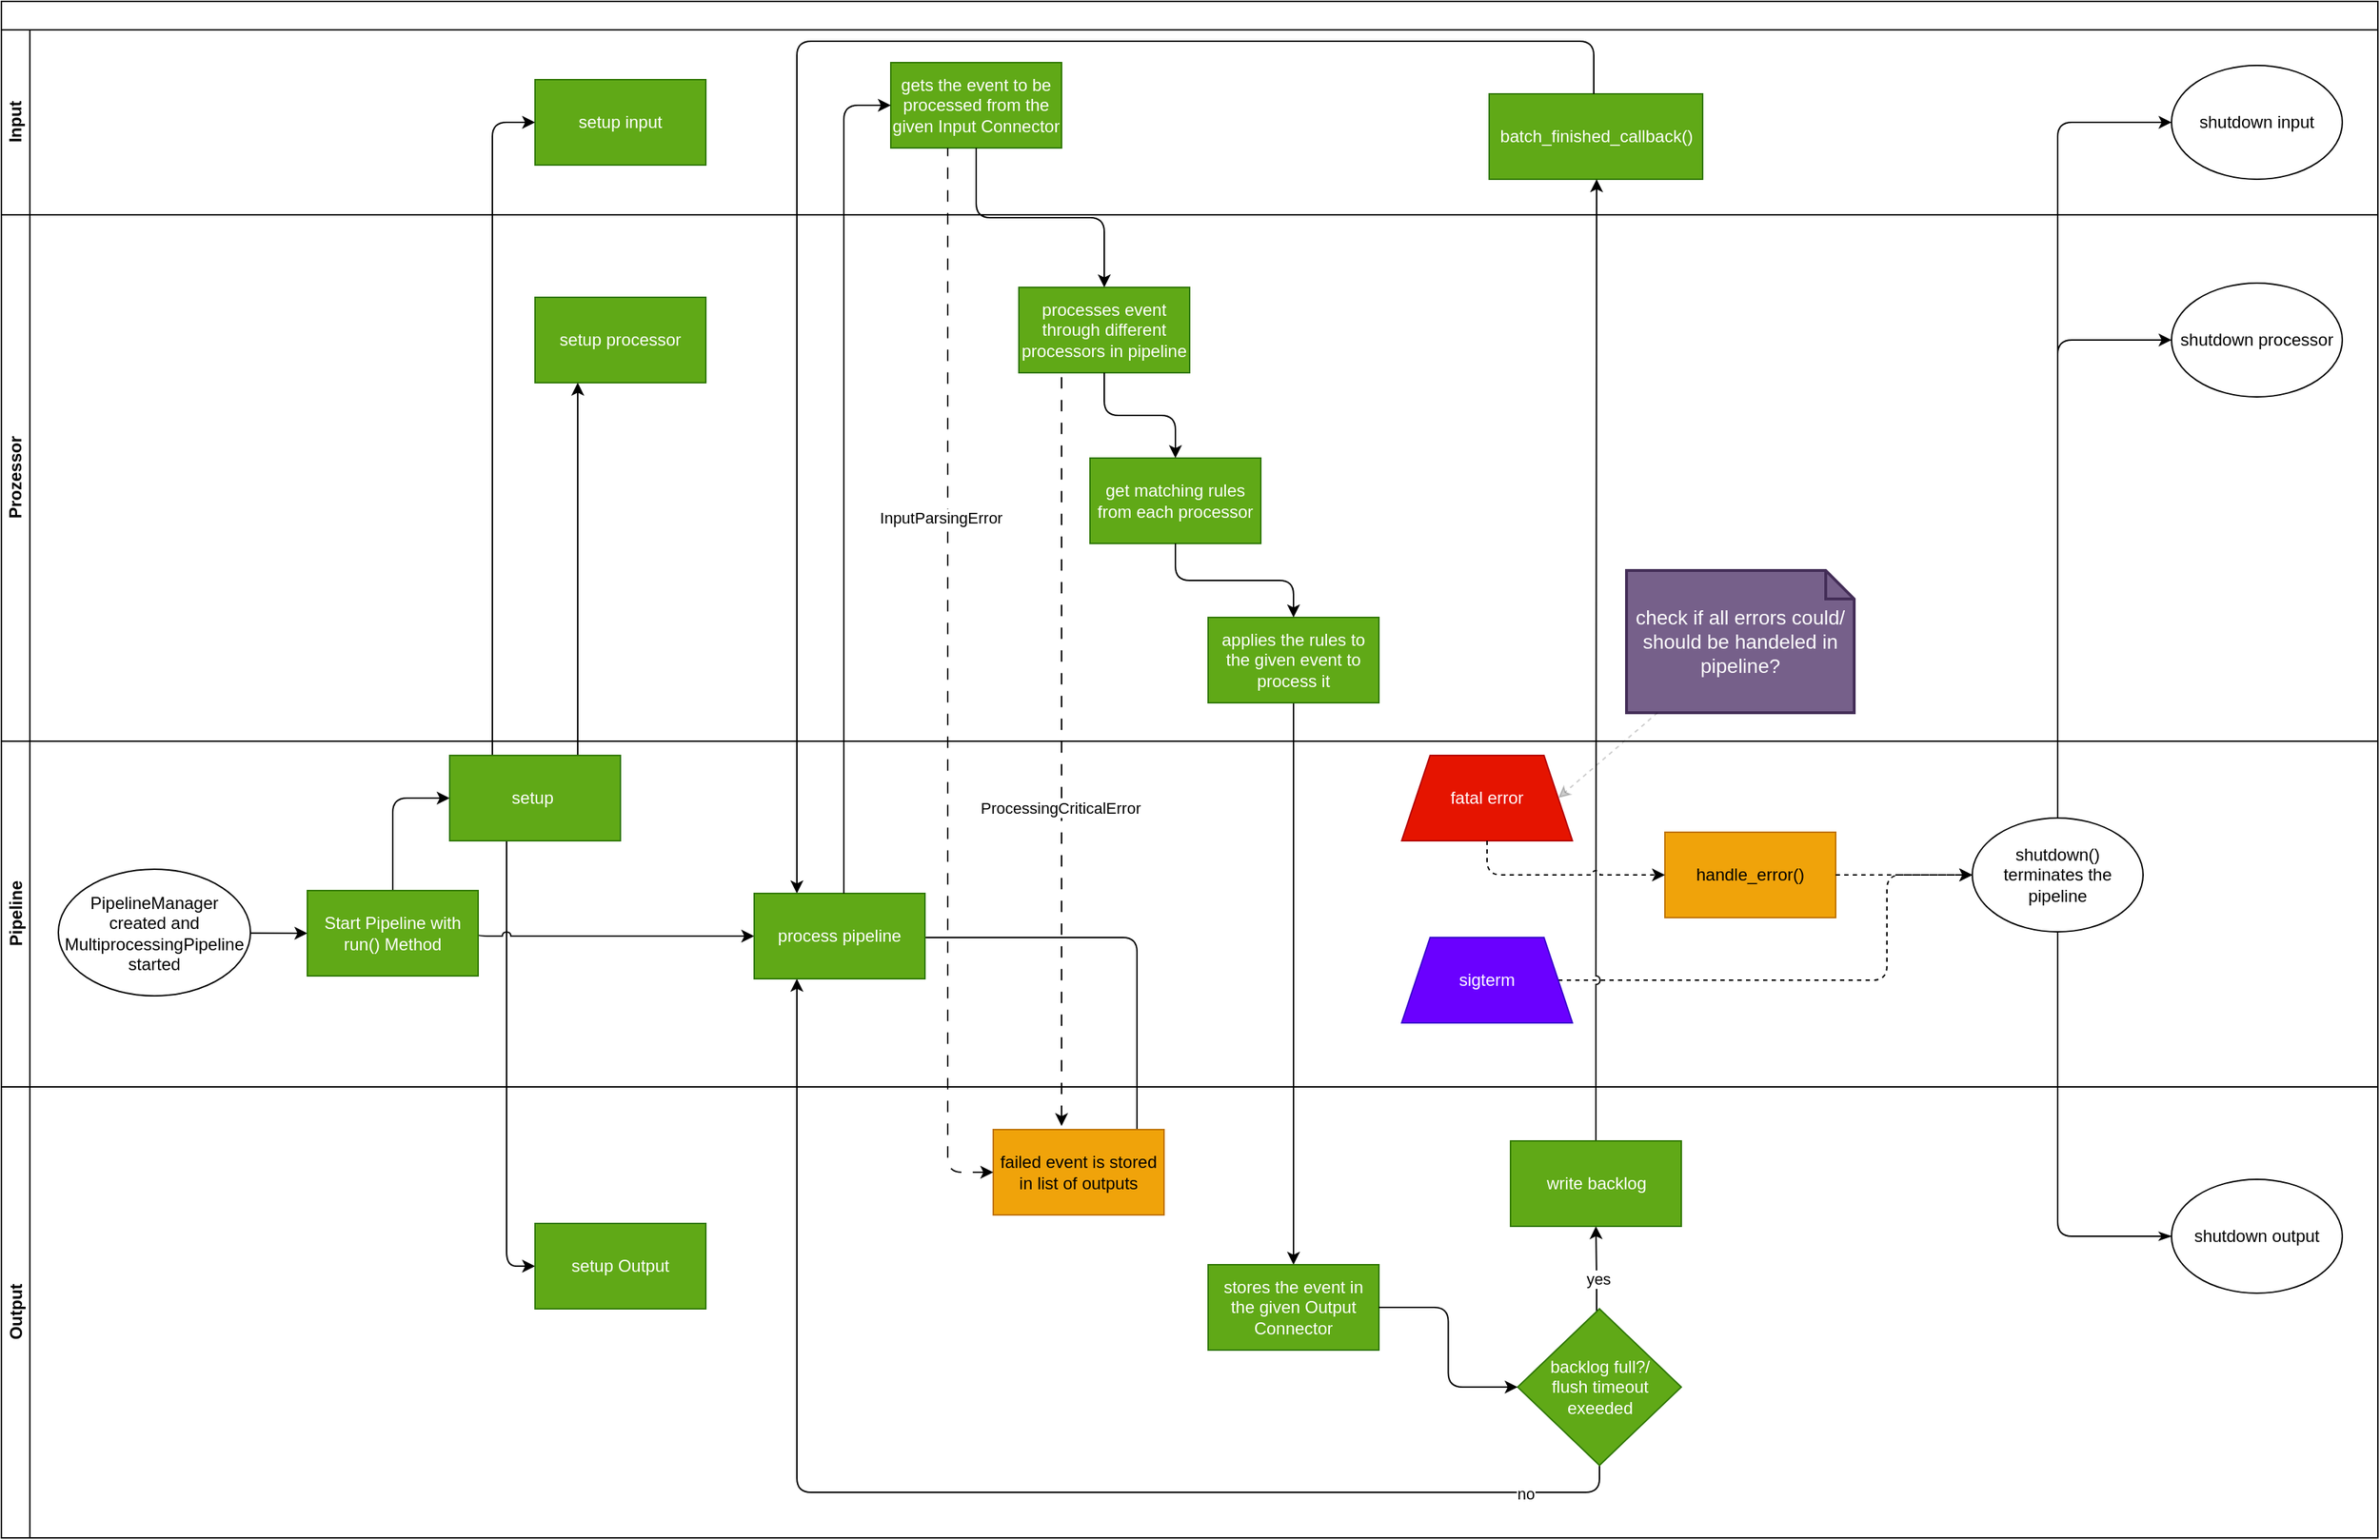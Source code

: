 <mxfile version="25.0.2">
  <diagram id="dLlubgwYXh7pxlaa3Xrq" name="Page-1">
    <mxGraphModel dx="2954" dy="1198" grid="1" gridSize="10" guides="1" tooltips="1" connect="1" arrows="1" fold="1" page="1" pageScale="1" pageWidth="850" pageHeight="1100" math="0" shadow="0">
      <root>
        <mxCell id="0" />
        <mxCell id="1" parent="0" />
        <mxCell id="28" value="&lt;br&gt;" style="swimlane;childLayout=stackLayout;resizeParent=1;resizeParentMax=0;horizontal=1;startSize=20;horizontalStack=0;html=1;" parent="1" vertex="1">
          <mxGeometry x="15" y="42" width="1670" height="1080" as="geometry">
            <mxRectangle x="15" y="41" width="40" height="30" as="alternateBounds" />
          </mxGeometry>
        </mxCell>
        <mxCell id="116" style="edgeStyle=orthogonalEdgeStyle;jumpStyle=arc;html=1;dashed=1;entryX=0;entryY=0.5;entryDx=0;entryDy=0;exitX=1;exitY=0.5;exitDx=0;exitDy=0;" parent="28" source="115" target="49" edge="1">
          <mxGeometry relative="1" as="geometry">
            <Array as="points">
              <mxPoint x="1325" y="688" />
              <mxPoint x="1325" y="614" />
            </Array>
          </mxGeometry>
        </mxCell>
        <mxCell id="29" value="Input" style="swimlane;startSize=20;horizontal=0;html=1;" parent="28" vertex="1">
          <mxGeometry y="20" width="1670" height="130" as="geometry" />
        </mxCell>
        <mxCell id="80" value="shutdown input" style="ellipse;whiteSpace=wrap;html=1;" parent="29" vertex="1">
          <mxGeometry x="1525" y="25" width="120" height="80" as="geometry" />
        </mxCell>
        <mxCell id="91" value="setup input" style="whiteSpace=wrap;html=1;fillColor=#60a917;strokeColor=#2D7600;fontColor=#ffffff;rounded=0;" parent="29" vertex="1">
          <mxGeometry x="375" y="35" width="120" height="60" as="geometry" />
        </mxCell>
        <mxCell id="113" value="batch_finished_callback()" style="rounded=0;whiteSpace=wrap;html=1;fillColor=#60a917;fontColor=#ffffff;strokeColor=#2D7600;" parent="29" vertex="1">
          <mxGeometry x="1045.5" y="45" width="150" height="60" as="geometry" />
        </mxCell>
        <mxCell id="34" value="gets the event to be processed from the given Input Connector" style="whiteSpace=wrap;html=1;fillColor=#60a917;fontColor=#ffffff;strokeColor=#2D7600;" parent="29" vertex="1">
          <mxGeometry x="625" y="23" width="120" height="60" as="geometry" />
        </mxCell>
        <mxCell id="31" value="Prozessor" style="swimlane;startSize=20;horizontal=0;html=1;" parent="28" vertex="1">
          <mxGeometry y="150" width="1670" height="370" as="geometry" />
        </mxCell>
        <mxCell id="81" value="shutdown processor" style="ellipse;whiteSpace=wrap;html=1;" parent="31" vertex="1">
          <mxGeometry x="1525" y="48" width="120" height="80" as="geometry" />
        </mxCell>
        <mxCell id="85" value="setup processor" style="whiteSpace=wrap;html=1;fillColor=#60a917;strokeColor=#2D7600;fontColor=#ffffff;rounded=0;" parent="31" vertex="1">
          <mxGeometry x="375" y="58" width="120" height="60" as="geometry" />
        </mxCell>
        <mxCell id="37" value="processes event through different processors in pipeline" style="whiteSpace=wrap;html=1;fillColor=#60a917;fontColor=#ffffff;strokeColor=#2D7600;" parent="31" vertex="1">
          <mxGeometry x="715" y="51" width="120" height="60" as="geometry" />
        </mxCell>
        <mxCell id="39" value="get matching rules from each processor" style="whiteSpace=wrap;html=1;fillColor=#60a917;fontColor=#ffffff;strokeColor=#2D7600;" parent="31" vertex="1">
          <mxGeometry x="765" y="171" width="120" height="60" as="geometry" />
        </mxCell>
        <mxCell id="41" value="" style="edgeStyle=orthogonalEdgeStyle;html=1;entryX=0.5;entryY=0;entryDx=0;entryDy=0;" parent="31" source="37" target="39" edge="1">
          <mxGeometry relative="1" as="geometry">
            <mxPoint x="775" y="209" as="targetPoint" />
          </mxGeometry>
        </mxCell>
        <mxCell id="119" value="check if all errors could/ should be handeled in pipeline?" style="shape=note;strokeWidth=2;fontSize=14;size=20;whiteSpace=wrap;html=1;fillColor=#76608a;strokeColor=#432D57;fontColor=#ffffff;" parent="31" vertex="1">
          <mxGeometry x="1142" y="250" width="160" height="100" as="geometry" />
        </mxCell>
        <mxCell id="86" value="" style="edgeStyle=orthogonalEdgeStyle;html=1;entryX=0.25;entryY=1;entryDx=0;entryDy=0;" parent="28" source="83" target="85" edge="1">
          <mxGeometry relative="1" as="geometry">
            <mxPoint x="405" y="348" as="sourcePoint" />
            <mxPoint x="545" y="319" as="targetPoint" />
            <Array as="points">
              <mxPoint x="405" y="298" />
              <mxPoint x="405" y="298" />
            </Array>
          </mxGeometry>
        </mxCell>
        <mxCell id="92" value="" style="edgeStyle=orthogonalEdgeStyle;html=1;entryX=0;entryY=0.5;entryDx=0;entryDy=0;exitX=0.25;exitY=0;exitDx=0;exitDy=0;" parent="28" source="83" target="91" edge="1">
          <mxGeometry relative="1" as="geometry">
            <Array as="points">
              <mxPoint x="345" y="85" />
            </Array>
            <mxPoint x="395" y="399" as="sourcePoint" />
            <mxPoint x="444" y="85" as="targetPoint" />
          </mxGeometry>
        </mxCell>
        <mxCell id="77" value="" style="edgeStyle=orthogonalEdgeStyle;html=1;startArrow=none;startFill=0;endArrow=classic;endFill=1;entryX=0;entryY=0.5;entryDx=0;entryDy=0;" parent="28" source="49" target="81" edge="1">
          <mxGeometry relative="1" as="geometry">
            <mxPoint x="1455" y="278" as="targetPoint" />
            <Array as="points">
              <mxPoint x="1445" y="238" />
            </Array>
          </mxGeometry>
        </mxCell>
        <mxCell id="79" value="" style="edgeStyle=orthogonalEdgeStyle;html=1;startArrow=none;startFill=0;endArrow=classic;endFill=1;entryX=0;entryY=0.5;entryDx=0;entryDy=0;exitX=0.5;exitY=0;exitDx=0;exitDy=0;" parent="28" source="49" target="80" edge="1">
          <mxGeometry relative="1" as="geometry">
            <mxPoint x="1292" y="123" as="targetPoint" />
            <mxPoint x="1292" y="398" as="sourcePoint" />
            <Array as="points">
              <mxPoint x="1445" y="85" />
            </Array>
          </mxGeometry>
        </mxCell>
        <mxCell id="62" value="" style="edgeStyle=orthogonalEdgeStyle;html=1;endArrow=none;endFill=0;startArrow=classic;startFill=1;entryX=0;entryY=0.75;entryDx=0;entryDy=0;exitX=0.5;exitY=1;exitDx=0;exitDy=0;" parent="28" source="94" target="61" edge="1">
          <mxGeometry relative="1" as="geometry">
            <mxPoint x="589" y="588" as="sourcePoint" />
            <Array as="points">
              <mxPoint x="589" y="658" />
              <mxPoint x="798" y="658" />
            </Array>
            <mxPoint x="918" y="954" as="targetPoint" />
          </mxGeometry>
        </mxCell>
        <mxCell id="90" value="" style="edgeStyle=orthogonalEdgeStyle;html=1;jumpStyle=arc;entryX=0;entryY=0.5;entryDx=0;entryDy=0;" parent="28" source="83" target="89" edge="1">
          <mxGeometry relative="1" as="geometry">
            <mxPoint x="475" y="578" as="sourcePoint" />
            <Array as="points">
              <mxPoint x="355" y="889" />
            </Array>
          </mxGeometry>
        </mxCell>
        <mxCell id="108" style="edgeStyle=orthogonalEdgeStyle;html=1;exitX=0.5;exitY=1;exitDx=0;exitDy=0;entryX=0.25;entryY=1;entryDx=0;entryDy=0;" parent="28" source="105" target="94" edge="1">
          <mxGeometry relative="1" as="geometry">
            <mxPoint x="559" y="618" as="targetPoint" />
            <Array as="points">
              <mxPoint x="1123" y="1048" />
              <mxPoint x="559" y="1048" />
            </Array>
          </mxGeometry>
        </mxCell>
        <mxCell id="109" value="no" style="edgeLabel;html=1;align=center;verticalAlign=middle;resizable=0;points=[];" parent="108" vertex="1" connectable="0">
          <mxGeometry x="-0.85" y="1" relative="1" as="geometry">
            <mxPoint as="offset" />
          </mxGeometry>
        </mxCell>
        <mxCell id="47" value="" style="edgeStyle=orthogonalEdgeStyle;html=1;entryX=0.5;entryY=0;entryDx=0;entryDy=0;jumpStyle=arc;" parent="28" source="43" target="45" edge="1">
          <mxGeometry relative="1" as="geometry">
            <mxPoint x="1070" y="686" as="targetPoint" />
          </mxGeometry>
        </mxCell>
        <mxCell id="112" style="edgeStyle=orthogonalEdgeStyle;html=1;exitX=0.5;exitY=0;exitDx=0;exitDy=0;jumpStyle=arc;entryX=0.5;entryY=1;entryDx=0;entryDy=0;" parent="28" source="110" target="113" edge="1">
          <mxGeometry relative="1" as="geometry">
            <mxPoint x="1458" y="98" as="targetPoint" />
            <mxPoint x="1413" y="598" as="sourcePoint" />
            <Array as="points">
              <mxPoint x="1121" y="618" />
              <mxPoint x="1121" y="618" />
              <mxPoint x="1121" y="125" />
            </Array>
          </mxGeometry>
        </mxCell>
        <mxCell id="114" style="edgeStyle=orthogonalEdgeStyle;html=1;entryX=0.25;entryY=0;entryDx=0;entryDy=0;" parent="28" source="113" target="94" edge="1">
          <mxGeometry relative="1" as="geometry">
            <mxPoint x="458" y="447" as="targetPoint" />
            <Array as="points">
              <mxPoint x="1119" y="28" />
              <mxPoint x="559" y="28" />
            </Array>
          </mxGeometry>
        </mxCell>
        <mxCell id="30" value="Pipeline" style="swimlane;startSize=20;horizontal=0;html=1;" parent="28" vertex="1">
          <mxGeometry y="520" width="1670" height="243" as="geometry" />
        </mxCell>
        <mxCell id="73" value="" style="edgeStyle=none;html=1;entryX=0;entryY=0.5;entryDx=0;entryDy=0;" parent="30" source="48" target="71" edge="1">
          <mxGeometry relative="1" as="geometry">
            <mxPoint x="255" y="139" as="targetPoint" />
          </mxGeometry>
        </mxCell>
        <mxCell id="48" value="PipelineManager created and MultiprocessingPipeline started" style="ellipse;whiteSpace=wrap;html=1;rounded=1;shadow=0;glass=0;sketch=0;" parent="30" vertex="1">
          <mxGeometry x="40" y="90" width="135" height="89" as="geometry" />
        </mxCell>
        <mxCell id="84" value="" style="edgeStyle=orthogonalEdgeStyle;html=1;exitX=0.5;exitY=0;exitDx=0;exitDy=0;entryX=0;entryY=0.5;entryDx=0;entryDy=0;" parent="30" source="71" target="83" edge="1">
          <mxGeometry relative="1" as="geometry" />
        </mxCell>
        <mxCell id="97" value="" style="jumpStyle=arc;html=1;edgeStyle=orthogonalEdgeStyle;exitX=1;exitY=0.5;exitDx=0;exitDy=0;entryX=0;entryY=0.5;entryDx=0;entryDy=0;" parent="30" source="71" target="94" edge="1">
          <mxGeometry relative="1" as="geometry">
            <mxPoint x="665" y="149" as="targetPoint" />
            <Array as="points">
              <mxPoint x="335" y="137" />
            </Array>
          </mxGeometry>
        </mxCell>
        <mxCell id="71" value="Start Pipeline with run() Method" style="rounded=0;whiteSpace=wrap;html=1;fillColor=#60a917;fontColor=#ffffff;strokeColor=#2D7600;" parent="30" vertex="1">
          <mxGeometry x="215" y="105" width="120" height="60" as="geometry" />
        </mxCell>
        <mxCell id="83" value="setup&amp;nbsp;" style="whiteSpace=wrap;html=1;fillColor=#60a917;strokeColor=#2D7600;fontColor=#ffffff;rounded=0;" parent="30" vertex="1">
          <mxGeometry x="315" y="10" width="120" height="60" as="geometry" />
        </mxCell>
        <mxCell id="94" value="process pipeline" style="whiteSpace=wrap;html=1;fillColor=#60a917;strokeColor=#2D7600;fontColor=#ffffff;rounded=0;" parent="30" vertex="1">
          <mxGeometry x="529" y="107" width="120" height="60" as="geometry" />
        </mxCell>
        <mxCell id="99" value="fatal error" style="shape=trapezoid;perimeter=trapezoidPerimeter;whiteSpace=wrap;html=1;fixedSize=1;fillColor=#e51400;fontColor=#ffffff;strokeColor=#B20000;" parent="30" vertex="1">
          <mxGeometry x="984" y="10" width="120" height="60" as="geometry" />
        </mxCell>
        <mxCell id="43" value="applies the rules to the given event to process it" style="whiteSpace=wrap;html=1;fillColor=#60a917;fontColor=#ffffff;strokeColor=#2D7600;" parent="30" vertex="1">
          <mxGeometry x="848" y="-87" width="120" height="60" as="geometry" />
        </mxCell>
        <mxCell id="115" value="sigterm" style="shape=trapezoid;perimeter=trapezoidPerimeter;whiteSpace=wrap;html=1;fixedSize=1;fillColor=#6a00ff;strokeColor=#3700CC;fontColor=#ffffff;" parent="30" vertex="1">
          <mxGeometry x="984" y="138" width="120" height="60" as="geometry" />
        </mxCell>
        <mxCell id="121" value="handle_error()" style="rounded=0;whiteSpace=wrap;html=1;fillColor=#f0a30a;fontColor=#000000;strokeColor=#BD7000;" parent="30" vertex="1">
          <mxGeometry x="1169" y="64" width="120" height="60" as="geometry" />
        </mxCell>
        <mxCell id="102" value="" style="endArrow=classic;html=1;dashed=1;edgeStyle=orthogonalEdgeStyle;exitX=0.5;exitY=1;exitDx=0;exitDy=0;jumpStyle=arc;" parent="30" source="99" target="121" edge="1">
          <mxGeometry width="50" height="50" relative="1" as="geometry">
            <mxPoint x="1128" y="-42" as="sourcePoint" />
            <mxPoint x="1135" y="94" as="targetPoint" />
            <Array as="points">
              <mxPoint x="1044" y="94" />
            </Array>
          </mxGeometry>
        </mxCell>
        <mxCell id="32" value="Output" style="swimlane;startSize=20;horizontal=0;html=1;" parent="28" vertex="1">
          <mxGeometry y="763" width="1670" height="317" as="geometry" />
        </mxCell>
        <mxCell id="49" value="shutdown() terminates the pipeline" style="ellipse;whiteSpace=wrap;html=1;rounded=1;shadow=0;glass=0;sketch=0;" parent="32" vertex="1">
          <mxGeometry x="1385" y="-189" width="120" height="80" as="geometry" />
        </mxCell>
        <mxCell id="61" value="failed event is stored in list of outputs" style="whiteSpace=wrap;html=1;fillColor=#f0a30a;strokeColor=#BD7000;fontColor=#000000;" parent="32" vertex="1">
          <mxGeometry x="697" y="30" width="120" height="60" as="geometry" />
        </mxCell>
        <mxCell id="82" value="shutdown output" style="ellipse;whiteSpace=wrap;html=1;" parent="32" vertex="1">
          <mxGeometry x="1525" y="65" width="120" height="80" as="geometry" />
        </mxCell>
        <mxCell id="70" value="" style="edgeStyle=orthogonalEdgeStyle;html=1;endArrow=none;endFill=0;startArrow=classicThin;startFill=1;exitX=0;exitY=0.5;exitDx=0;exitDy=0;" parent="32" source="82" target="49" edge="1">
          <mxGeometry relative="1" as="geometry">
            <mxPoint x="1365" y="45" as="sourcePoint" />
          </mxGeometry>
        </mxCell>
        <mxCell id="89" value="setup Output" style="whiteSpace=wrap;html=1;fillColor=#60a917;strokeColor=#2D7600;fontColor=#ffffff;rounded=0;" parent="32" vertex="1">
          <mxGeometry x="375" y="96" width="120" height="60" as="geometry" />
        </mxCell>
        <mxCell id="111" value="" style="edgeStyle=orthogonalEdgeStyle;html=1;entryX=0.5;entryY=1;entryDx=0;entryDy=0;" parent="32" source="105" target="110" edge="1">
          <mxGeometry relative="1" as="geometry">
            <Array as="points">
              <mxPoint x="1121" y="136" />
              <mxPoint x="1121" y="98" />
            </Array>
          </mxGeometry>
        </mxCell>
        <mxCell id="118" value="yes" style="edgeLabel;html=1;align=center;verticalAlign=middle;resizable=0;points=[];" parent="111" vertex="1" connectable="0">
          <mxGeometry x="-0.22" y="3" relative="1" as="geometry">
            <mxPoint x="4" as="offset" />
          </mxGeometry>
        </mxCell>
        <mxCell id="105" value="backlog full?/&lt;br&gt;flush timeout exeeded" style="rhombus;whiteSpace=wrap;html=1;fillColor=#60a917;fontColor=#ffffff;strokeColor=#2D7600;" parent="32" vertex="1">
          <mxGeometry x="1065.5" y="156" width="115" height="110" as="geometry" />
        </mxCell>
        <mxCell id="110" value="write backlog" style="whiteSpace=wrap;html=1;fillColor=#60a917;strokeColor=#2D7600;fontColor=#ffffff;" parent="32" vertex="1">
          <mxGeometry x="1060.5" y="38" width="120" height="60" as="geometry" />
        </mxCell>
        <mxCell id="45" value="stores the event in the given Output Connector" style="whiteSpace=wrap;html=1;fillColor=#60a917;fontColor=#ffffff;strokeColor=#2D7600;" parent="32" vertex="1">
          <mxGeometry x="848" y="125" width="120" height="60" as="geometry" />
        </mxCell>
        <mxCell id="106" style="edgeStyle=orthogonalEdgeStyle;html=1;entryX=0;entryY=0.5;entryDx=0;entryDy=0;" parent="32" source="45" target="105" edge="1">
          <mxGeometry relative="1" as="geometry" />
        </mxCell>
        <mxCell id="36" value="" style="edgeStyle=orthogonalEdgeStyle;html=1;entryX=0;entryY=0.5;entryDx=0;entryDy=0;jumpStyle=arc;" parent="28" source="94" target="34" edge="1">
          <mxGeometry relative="1" as="geometry">
            <mxPoint x="-3" y="470" as="sourcePoint" />
            <mxPoint x="-1" y="69" as="targetPoint" />
            <Array as="points">
              <mxPoint x="592" y="73" />
            </Array>
          </mxGeometry>
        </mxCell>
        <mxCell id="66" value="" style="edgeStyle=orthogonalEdgeStyle;html=1;startArrow=classic;startFill=1;endArrow=none;endFill=0;exitX=0;exitY=0.5;exitDx=0;exitDy=0;dashed=1;dashPattern=8 8;" parent="28" source="61" target="34" edge="1">
          <mxGeometry relative="1" as="geometry">
            <mxPoint x="689" y="774" as="sourcePoint" />
            <mxPoint x="652" y="102" as="targetPoint" />
            <Array as="points">
              <mxPoint x="665" y="823" />
            </Array>
          </mxGeometry>
        </mxCell>
        <mxCell id="67" value="InputParsingError" style="edgeLabel;html=1;align=center;verticalAlign=middle;resizable=0;points=[];" parent="66" vertex="1" connectable="0">
          <mxGeometry x="-0.05" y="5" relative="1" as="geometry">
            <mxPoint y="-135" as="offset" />
          </mxGeometry>
        </mxCell>
        <mxCell id="38" value="" style="edgeStyle=orthogonalEdgeStyle;html=1;" parent="28" source="34" target="37" edge="1">
          <mxGeometry relative="1" as="geometry">
            <mxPoint x="686.0" y="103" as="sourcePoint" />
          </mxGeometry>
        </mxCell>
        <mxCell id="64" value="" style="html=1;startArrow=classic;startFill=1;endArrow=none;endFill=0;entryX=0.25;entryY=1;entryDx=0;entryDy=0;exitX=0.4;exitY=-0.041;exitDx=0;exitDy=0;dashed=1;dashPattern=8 8;exitPerimeter=0;" parent="28" source="61" target="37" edge="1">
          <mxGeometry relative="1" as="geometry">
            <mxPoint x="729.2" y="742.74" as="sourcePoint" />
            <mxPoint x="728.72" y="279" as="targetPoint" />
          </mxGeometry>
        </mxCell>
        <mxCell id="68" value="ProcessingCriticalError" style="edgeLabel;html=1;align=center;verticalAlign=middle;resizable=0;points=[];" parent="64" vertex="1" connectable="0">
          <mxGeometry x="-0.15" y="1" relative="1" as="geometry">
            <mxPoint y="1" as="offset" />
          </mxGeometry>
        </mxCell>
        <mxCell id="44" value="" style="edgeStyle=orthogonalEdgeStyle;html=1;" parent="28" source="39" target="43" edge="1">
          <mxGeometry relative="1" as="geometry" />
        </mxCell>
        <mxCell id="120" style="edgeStyle=none;html=1;entryX=1;entryY=0.5;entryDx=0;entryDy=0;dashed=1;opacity=20;" parent="28" source="119" target="99" edge="1">
          <mxGeometry relative="1" as="geometry" />
        </mxCell>
        <mxCell id="122" value="" style="edgeStyle=none;html=1;dashed=1;" parent="28" source="121" target="49" edge="1">
          <mxGeometry relative="1" as="geometry" />
        </mxCell>
      </root>
    </mxGraphModel>
  </diagram>
</mxfile>
